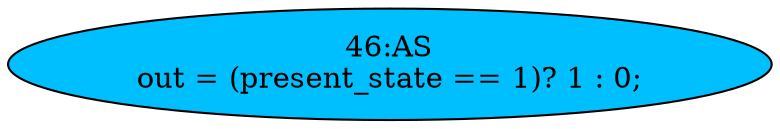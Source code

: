 strict digraph "" {
	node [label="\N"];
	"46:AS"	[ast="<pyverilog.vparser.ast.Assign object at 0x7fe0c52c7710>",
		def_var="['out']",
		fillcolor=deepskyblue,
		label="46:AS
out = (present_state == 1)? 1 : 0;",
		statements="[]",
		style=filled,
		typ=Assign,
		use_var="['present_state']"];
}
